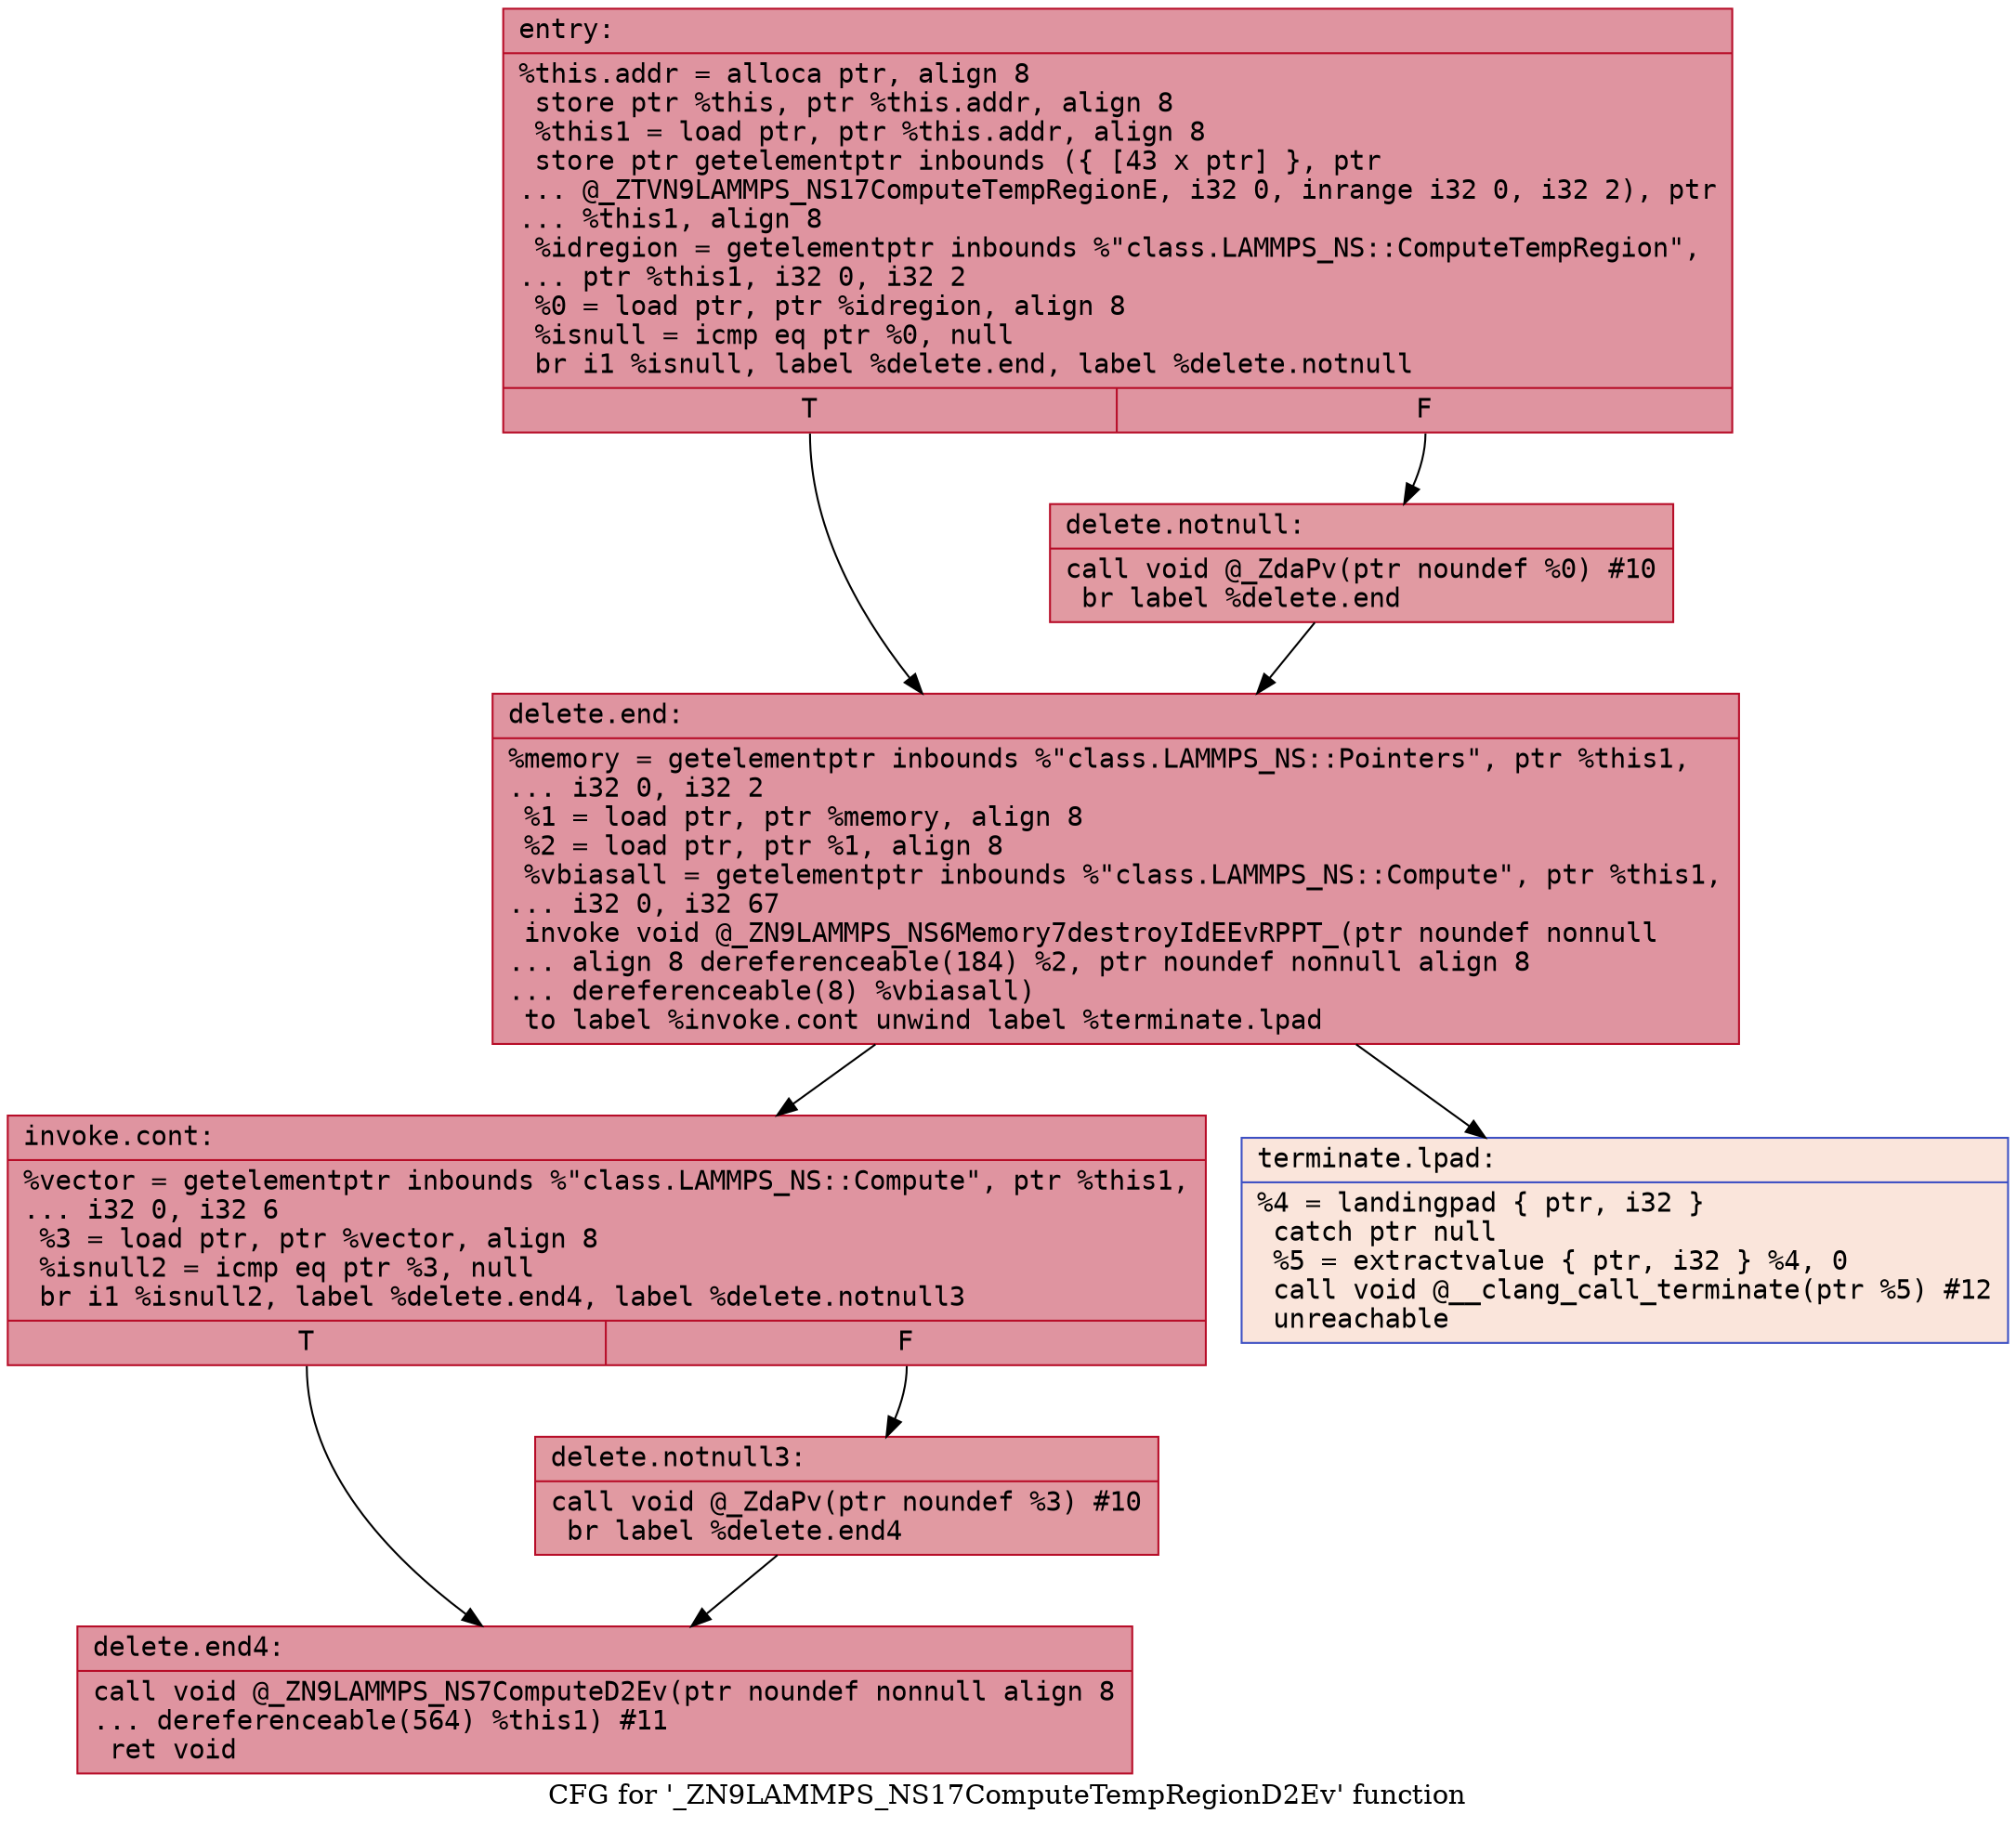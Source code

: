 digraph "CFG for '_ZN9LAMMPS_NS17ComputeTempRegionD2Ev' function" {
	label="CFG for '_ZN9LAMMPS_NS17ComputeTempRegionD2Ev' function";

	Node0x563e8ba18390 [shape=record,color="#b70d28ff", style=filled, fillcolor="#b70d2870" fontname="Courier",label="{entry:\l|  %this.addr = alloca ptr, align 8\l  store ptr %this, ptr %this.addr, align 8\l  %this1 = load ptr, ptr %this.addr, align 8\l  store ptr getelementptr inbounds (\{ [43 x ptr] \}, ptr\l... @_ZTVN9LAMMPS_NS17ComputeTempRegionE, i32 0, inrange i32 0, i32 2), ptr\l... %this1, align 8\l  %idregion = getelementptr inbounds %\"class.LAMMPS_NS::ComputeTempRegion\",\l... ptr %this1, i32 0, i32 2\l  %0 = load ptr, ptr %idregion, align 8\l  %isnull = icmp eq ptr %0, null\l  br i1 %isnull, label %delete.end, label %delete.notnull\l|{<s0>T|<s1>F}}"];
	Node0x563e8ba18390:s0 -> Node0x563e8ba186c0[tooltip="entry -> delete.end\nProbability 37.50%" ];
	Node0x563e8ba18390:s1 -> Node0x563e8ba18710[tooltip="entry -> delete.notnull\nProbability 62.50%" ];
	Node0x563e8ba18710 [shape=record,color="#b70d28ff", style=filled, fillcolor="#bb1b2c70" fontname="Courier",label="{delete.notnull:\l|  call void @_ZdaPv(ptr noundef %0) #10\l  br label %delete.end\l}"];
	Node0x563e8ba18710 -> Node0x563e8ba186c0[tooltip="delete.notnull -> delete.end\nProbability 100.00%" ];
	Node0x563e8ba186c0 [shape=record,color="#b70d28ff", style=filled, fillcolor="#b70d2870" fontname="Courier",label="{delete.end:\l|  %memory = getelementptr inbounds %\"class.LAMMPS_NS::Pointers\", ptr %this1,\l... i32 0, i32 2\l  %1 = load ptr, ptr %memory, align 8\l  %2 = load ptr, ptr %1, align 8\l  %vbiasall = getelementptr inbounds %\"class.LAMMPS_NS::Compute\", ptr %this1,\l... i32 0, i32 67\l  invoke void @_ZN9LAMMPS_NS6Memory7destroyIdEEvRPPT_(ptr noundef nonnull\l... align 8 dereferenceable(184) %2, ptr noundef nonnull align 8\l... dereferenceable(8) %vbiasall)\l          to label %invoke.cont unwind label %terminate.lpad\l}"];
	Node0x563e8ba186c0 -> Node0x563e8ba18cc0[tooltip="delete.end -> invoke.cont\nProbability 100.00%" ];
	Node0x563e8ba186c0 -> Node0x563e8ba18d40[tooltip="delete.end -> terminate.lpad\nProbability 0.00%" ];
	Node0x563e8ba18cc0 [shape=record,color="#b70d28ff", style=filled, fillcolor="#b70d2870" fontname="Courier",label="{invoke.cont:\l|  %vector = getelementptr inbounds %\"class.LAMMPS_NS::Compute\", ptr %this1,\l... i32 0, i32 6\l  %3 = load ptr, ptr %vector, align 8\l  %isnull2 = icmp eq ptr %3, null\l  br i1 %isnull2, label %delete.end4, label %delete.notnull3\l|{<s0>T|<s1>F}}"];
	Node0x563e8ba18cc0:s0 -> Node0x563e8ba19370[tooltip="invoke.cont -> delete.end4\nProbability 37.50%" ];
	Node0x563e8ba18cc0:s1 -> Node0x563e8ba193c0[tooltip="invoke.cont -> delete.notnull3\nProbability 62.50%" ];
	Node0x563e8ba193c0 [shape=record,color="#b70d28ff", style=filled, fillcolor="#bb1b2c70" fontname="Courier",label="{delete.notnull3:\l|  call void @_ZdaPv(ptr noundef %3) #10\l  br label %delete.end4\l}"];
	Node0x563e8ba193c0 -> Node0x563e8ba19370[tooltip="delete.notnull3 -> delete.end4\nProbability 100.00%" ];
	Node0x563e8ba19370 [shape=record,color="#b70d28ff", style=filled, fillcolor="#b70d2870" fontname="Courier",label="{delete.end4:\l|  call void @_ZN9LAMMPS_NS7ComputeD2Ev(ptr noundef nonnull align 8\l... dereferenceable(564) %this1) #11\l  ret void\l}"];
	Node0x563e8ba18d40 [shape=record,color="#3d50c3ff", style=filled, fillcolor="#f4c5ad70" fontname="Courier",label="{terminate.lpad:\l|  %4 = landingpad \{ ptr, i32 \}\l          catch ptr null\l  %5 = extractvalue \{ ptr, i32 \} %4, 0\l  call void @__clang_call_terminate(ptr %5) #12\l  unreachable\l}"];
}
